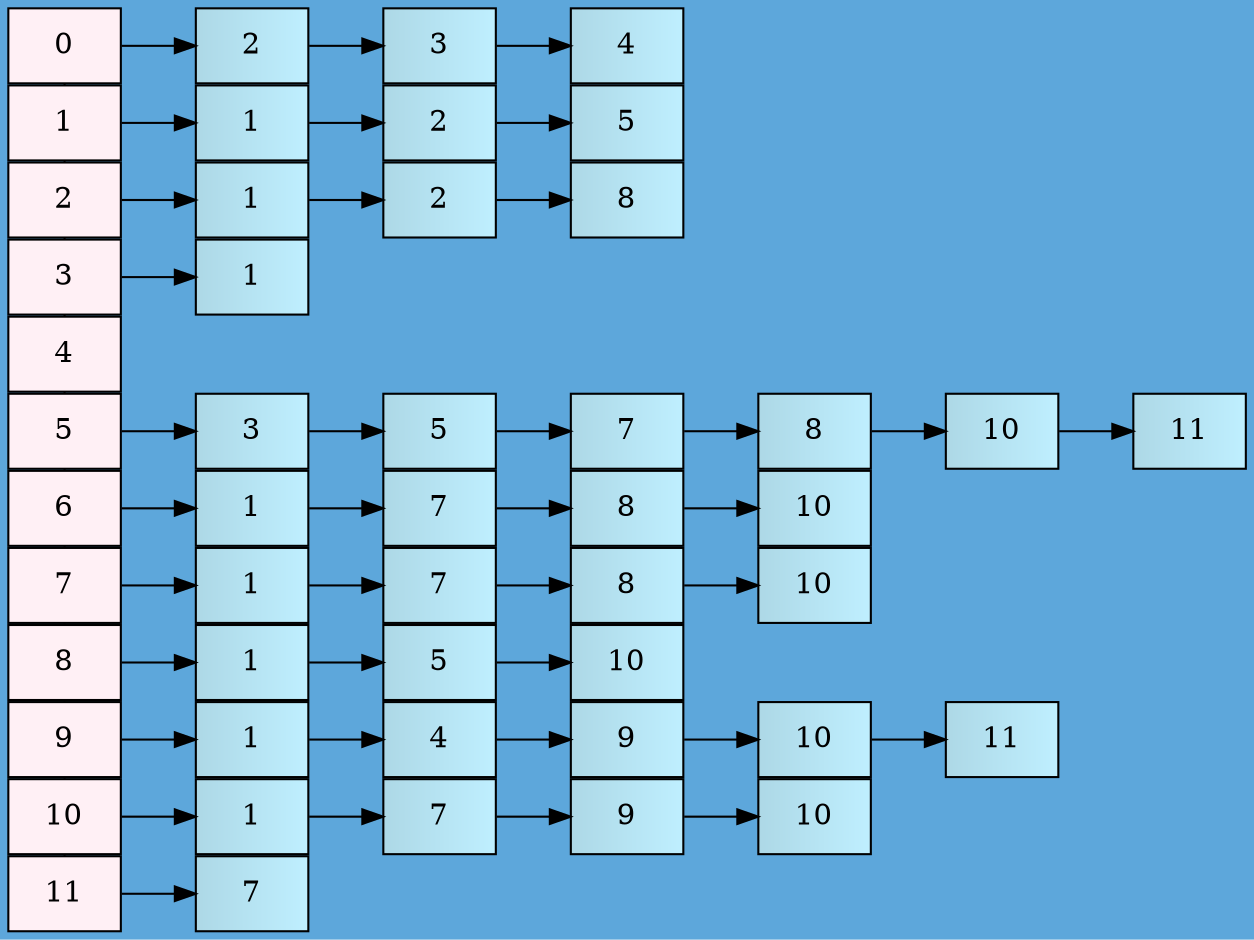 digraph G {
graph [rankdir = LR ]
nodesep = 0
bgcolor="#5DA7DB"
node [ style=filled,shape = box, fillcolor="lavenderblush:lavenderblush1"]
{rank = same; "i0i" "i1i" "i2i" "i3i" "i4i" "i5i" "i6i" "i7i" "i8i" "i9i" "i10i" "i11i" };
"i0i" [label = "0"]
"i1i" [label = "1"]
"i2i" [label = "2"]
"i3i" [label = "3"]
"i4i" [label = "4"]
"i5i" [label = "5"]
"i6i" [label = "6"]
"i7i" [label = "7"]
"i8i" [label = "8"]
"i9i" [label = "9"]
"i10i" [label = "10"]
"i11i" [label = "11"]

"i0i" ->"i1i" ->"i2i" ->"i3i" ->"i4i" ->"i5i" ->"i6i" ->"i7i" ->"i8i" ->"i9i" ->"i10i" ->"i11i"  [arrowhead = none]
i0i2 [label = "2", fillcolor="lightblue:lightblue1"];
i0i3 [label = "3", fillcolor="lightblue:lightblue1"];
i0i4 [label = "4", fillcolor="lightblue:lightblue1"];
i0i->i0i2->i0i3->i0i4
i1i1 [label = "1", fillcolor="lightblue:lightblue1"];
i1i2 [label = "2", fillcolor="lightblue:lightblue1"];
i1i5 [label = "5", fillcolor="lightblue:lightblue1"];
i1i->i1i1->i1i2->i1i5
i2i1 [label = "1", fillcolor="lightblue:lightblue1"];
i2i2 [label = "2", fillcolor="lightblue:lightblue1"];
i2i8 [label = "8", fillcolor="lightblue:lightblue1"];
i2i->i2i1->i2i2->i2i8
i3i1 [label = "1", fillcolor="lightblue:lightblue1"];
i3i->i3i1
i5i3 [label = "3", fillcolor="lightblue:lightblue1"];
i5i5 [label = "5", fillcolor="lightblue:lightblue1"];
i5i7 [label = "7", fillcolor="lightblue:lightblue1"];
i5i8 [label = "8", fillcolor="lightblue:lightblue1"];
i5i10 [label = "10", fillcolor="lightblue:lightblue1"];
i5i11 [label = "11", fillcolor="lightblue:lightblue1"];
i5i->i5i3->i5i5->i5i7->i5i8->i5i10->i5i11
i6i1 [label = "1", fillcolor="lightblue:lightblue1"];
i6i7 [label = "7", fillcolor="lightblue:lightblue1"];
i6i8 [label = "8", fillcolor="lightblue:lightblue1"];
i6i10 [label = "10", fillcolor="lightblue:lightblue1"];
i6i->i6i1->i6i7->i6i8->i6i10
i7i1 [label = "1", fillcolor="lightblue:lightblue1"];
i7i7 [label = "7", fillcolor="lightblue:lightblue1"];
i7i8 [label = "8", fillcolor="lightblue:lightblue1"];
i7i10 [label = "10", fillcolor="lightblue:lightblue1"];
i7i->i7i1->i7i7->i7i8->i7i10
i8i1 [label = "1", fillcolor="lightblue:lightblue1"];
i8i5 [label = "5", fillcolor="lightblue:lightblue1"];
i8i10 [label = "10", fillcolor="lightblue:lightblue1"];
i8i->i8i1->i8i5->i8i10
i9i1 [label = "1", fillcolor="lightblue:lightblue1"];
i9i4 [label = "4", fillcolor="lightblue:lightblue1"];
i9i9 [label = "9", fillcolor="lightblue:lightblue1"];
i9i10 [label = "10", fillcolor="lightblue:lightblue1"];
i9i11 [label = "11", fillcolor="lightblue:lightblue1"];
i9i->i9i1->i9i4->i9i9->i9i10->i9i11
i10i1 [label = "1", fillcolor="lightblue:lightblue1"];
i10i7 [label = "7", fillcolor="lightblue:lightblue1"];
i10i9 [label = "9", fillcolor="lightblue:lightblue1"];
i10i10 [label = "10", fillcolor="lightblue:lightblue1"];
i10i->i10i1->i10i7->i10i9->i10i10
i11i7 [label = "7", fillcolor="lightblue:lightblue1"];
i11i->i11i7
}